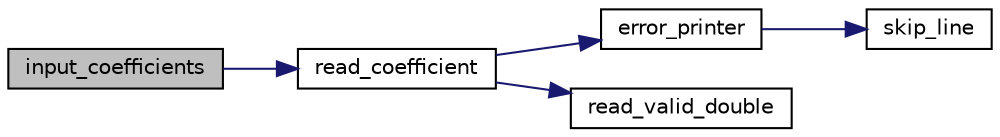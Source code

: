 digraph "input_coefficients"
{
 // LATEX_PDF_SIZE
  edge [fontname="Helvetica",fontsize="10",labelfontname="Helvetica",labelfontsize="10"];
  node [fontname="Helvetica",fontsize="10",shape=record];
  rankdir="LR";
  Node1 [label="input_coefficients",height=0.2,width=0.4,color="black", fillcolor="grey75", style="filled", fontcolor="black",tooltip=" "];
  Node1 -> Node2 [color="midnightblue",fontsize="10",style="solid",fontname="Helvetica"];
  Node2 [label="read_coefficient",height=0.2,width=0.4,color="black", fillcolor="white", style="filled",URL="$read__print_8cpp.html#a32e0ba446aec3661b7a7e6ca8e06c088",tooltip=" "];
  Node2 -> Node3 [color="midnightblue",fontsize="10",style="solid",fontname="Helvetica"];
  Node3 [label="error_printer",height=0.2,width=0.4,color="black", fillcolor="white", style="filled",URL="$error_8cpp.html#a12e2b8237677e38e9dfeb4f6e86154f5",tooltip=" "];
  Node3 -> Node4 [color="midnightblue",fontsize="10",style="solid",fontname="Helvetica"];
  Node4 [label="skip_line",height=0.2,width=0.4,color="black", fillcolor="white", style="filled",URL="$read__print_8cpp.html#a414daf603ed0764e620c131477f3716e",tooltip=" "];
  Node2 -> Node5 [color="midnightblue",fontsize="10",style="solid",fontname="Helvetica"];
  Node5 [label="read_valid_double",height=0.2,width=0.4,color="black", fillcolor="white", style="filled",URL="$read__print_8cpp.html#afe983e3d4358ebbb20b10645caf9f2a3",tooltip=" "];
}
